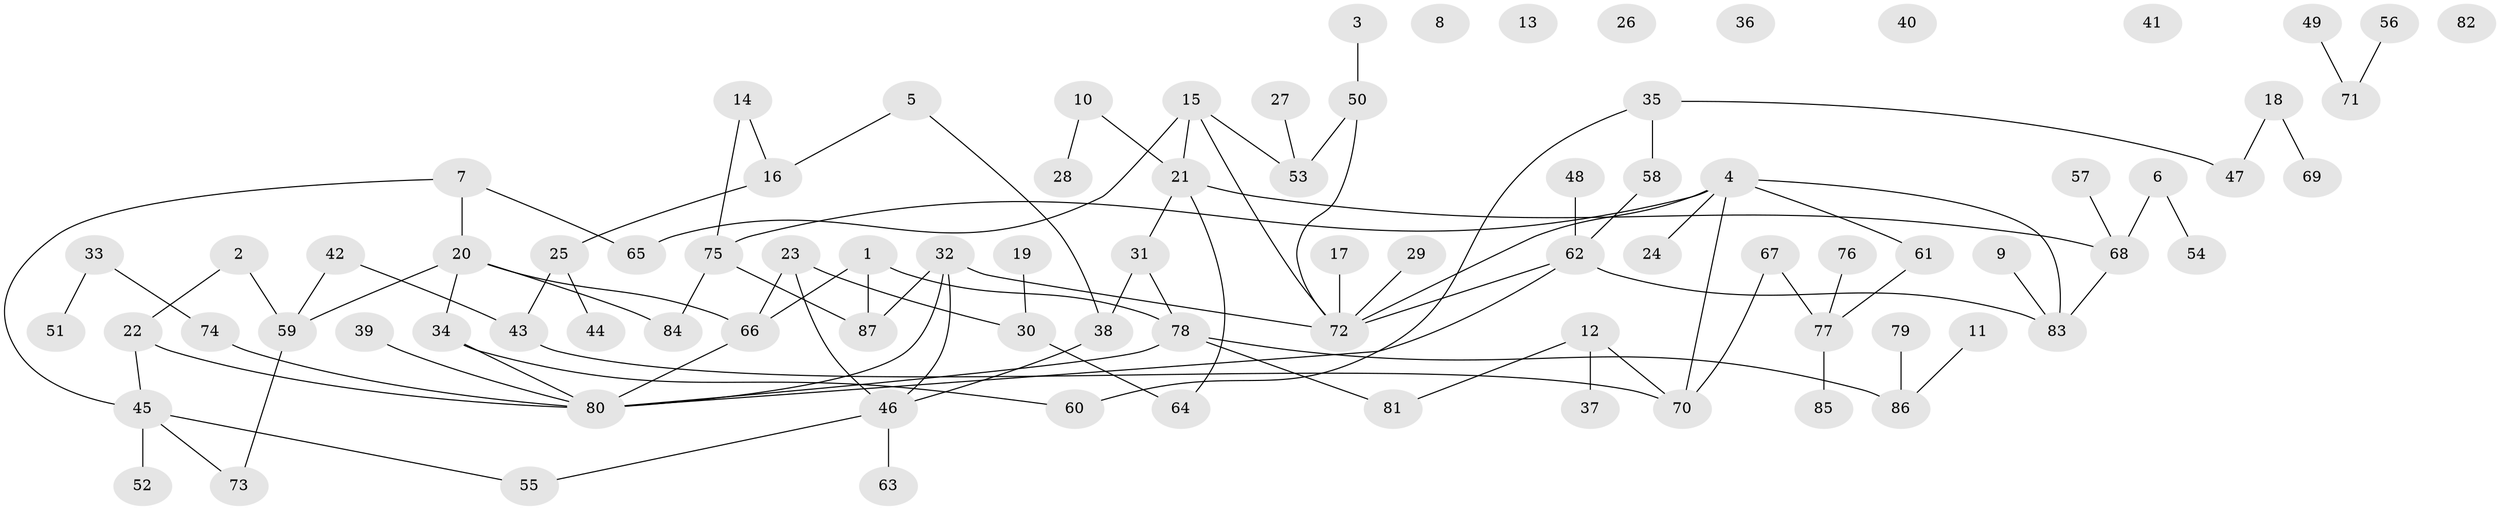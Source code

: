 // Generated by graph-tools (version 1.1) at 2025/33/03/09/25 02:33:36]
// undirected, 87 vertices, 102 edges
graph export_dot {
graph [start="1"]
  node [color=gray90,style=filled];
  1;
  2;
  3;
  4;
  5;
  6;
  7;
  8;
  9;
  10;
  11;
  12;
  13;
  14;
  15;
  16;
  17;
  18;
  19;
  20;
  21;
  22;
  23;
  24;
  25;
  26;
  27;
  28;
  29;
  30;
  31;
  32;
  33;
  34;
  35;
  36;
  37;
  38;
  39;
  40;
  41;
  42;
  43;
  44;
  45;
  46;
  47;
  48;
  49;
  50;
  51;
  52;
  53;
  54;
  55;
  56;
  57;
  58;
  59;
  60;
  61;
  62;
  63;
  64;
  65;
  66;
  67;
  68;
  69;
  70;
  71;
  72;
  73;
  74;
  75;
  76;
  77;
  78;
  79;
  80;
  81;
  82;
  83;
  84;
  85;
  86;
  87;
  1 -- 66;
  1 -- 78;
  1 -- 87;
  2 -- 22;
  2 -- 59;
  3 -- 50;
  4 -- 24;
  4 -- 61;
  4 -- 70;
  4 -- 72;
  4 -- 75;
  4 -- 83;
  5 -- 16;
  5 -- 38;
  6 -- 54;
  6 -- 68;
  7 -- 20;
  7 -- 45;
  7 -- 65;
  9 -- 83;
  10 -- 21;
  10 -- 28;
  11 -- 86;
  12 -- 37;
  12 -- 70;
  12 -- 81;
  14 -- 16;
  14 -- 75;
  15 -- 21;
  15 -- 53;
  15 -- 65;
  15 -- 72;
  16 -- 25;
  17 -- 72;
  18 -- 47;
  18 -- 69;
  19 -- 30;
  20 -- 34;
  20 -- 59;
  20 -- 66;
  20 -- 84;
  21 -- 31;
  21 -- 64;
  21 -- 68;
  22 -- 45;
  22 -- 80;
  23 -- 30;
  23 -- 46;
  23 -- 66;
  25 -- 43;
  25 -- 44;
  27 -- 53;
  29 -- 72;
  30 -- 64;
  31 -- 38;
  31 -- 78;
  32 -- 46;
  32 -- 72;
  32 -- 80;
  32 -- 87;
  33 -- 51;
  33 -- 74;
  34 -- 60;
  34 -- 80;
  35 -- 47;
  35 -- 58;
  35 -- 60;
  38 -- 46;
  39 -- 80;
  42 -- 43;
  42 -- 59;
  43 -- 70;
  45 -- 52;
  45 -- 55;
  45 -- 73;
  46 -- 55;
  46 -- 63;
  48 -- 62;
  49 -- 71;
  50 -- 53;
  50 -- 72;
  56 -- 71;
  57 -- 68;
  58 -- 62;
  59 -- 73;
  61 -- 77;
  62 -- 72;
  62 -- 80;
  62 -- 83;
  66 -- 80;
  67 -- 70;
  67 -- 77;
  68 -- 83;
  74 -- 80;
  75 -- 84;
  75 -- 87;
  76 -- 77;
  77 -- 85;
  78 -- 80;
  78 -- 81;
  78 -- 86;
  79 -- 86;
}
